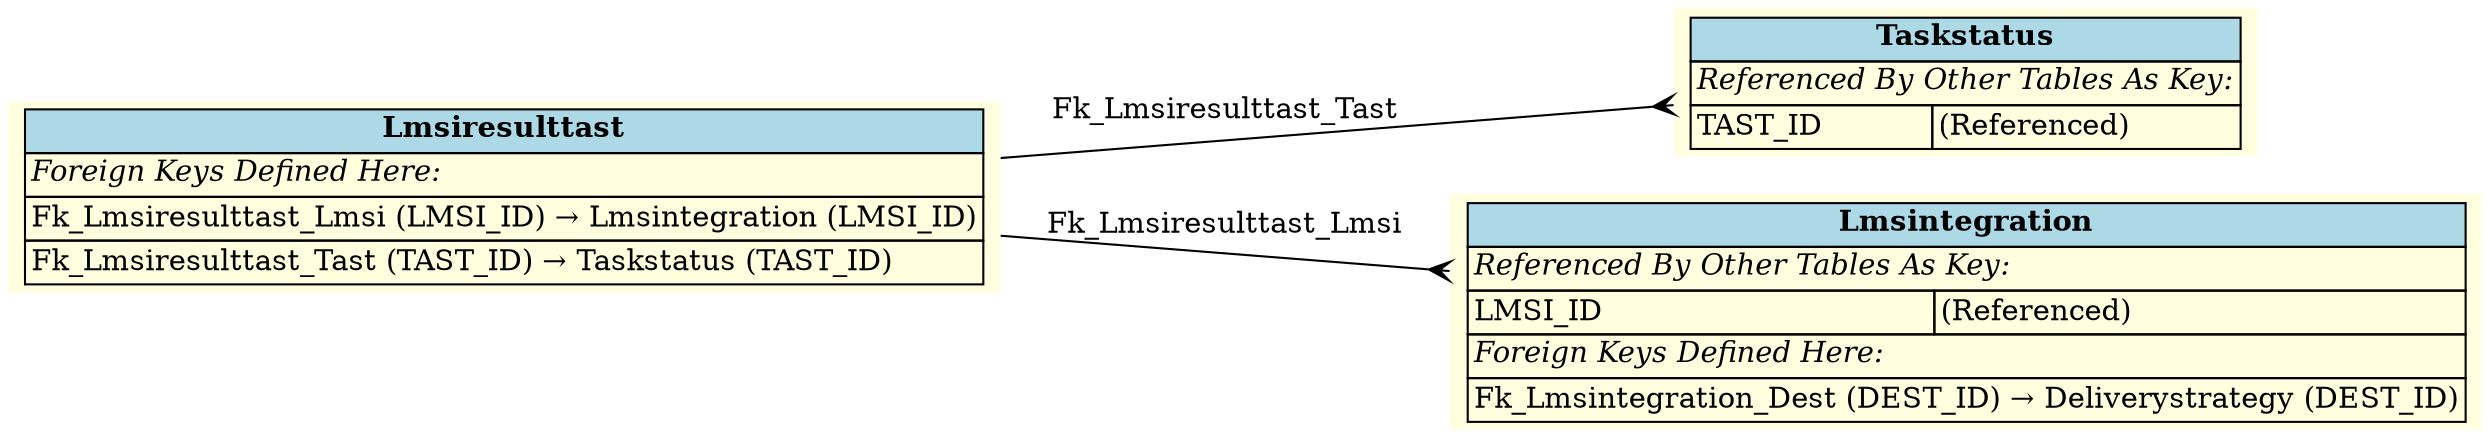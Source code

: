 digraph ERD {
  rankdir=LR;
  node [shape=plaintext, style=filled, fillcolor=lightyellow];
  edge [arrowhead=crow, arrowtail=none, dir=both, labelfontsize=10];

  "Taskstatus" [
    label=<
    <TABLE BORDER="0" CELLBORDER="1" CELLSPACING="0" BGCOLOR="lightyellow">
      <TR><TD COLSPAN="2" BGCOLOR="lightblue"><B>Taskstatus</B></TD></TR>
      <TR><TD COLSPAN="2" ALIGN="LEFT"><I>Referenced By Other Tables As Key:</I></TD></TR>
      <TR><TD ALIGN="LEFT">TAST_ID</TD><TD ALIGN="LEFT">(Referenced)</TD></TR>
    </TABLE>
    >
  ];

  "Lmsiresulttast" [
    label=<
    <TABLE BORDER="0" CELLBORDER="1" CELLSPACING="0" BGCOLOR="lightyellow">
      <TR><TD COLSPAN="2" BGCOLOR="lightblue"><B>Lmsiresulttast</B></TD></TR>
      <TR><TD COLSPAN="2" ALIGN="LEFT"><I>Foreign Keys Defined Here:</I></TD></TR>
      <TR><TD ALIGN="LEFT" COLSPAN="2">Fk_Lmsiresulttast_Lmsi (LMSI_ID) &rarr; Lmsintegration (LMSI_ID)</TD></TR>
      <TR><TD ALIGN="LEFT" COLSPAN="2">Fk_Lmsiresulttast_Tast (TAST_ID) &rarr; Taskstatus (TAST_ID)</TD></TR>
    </TABLE>
    >
  ];

  "Lmsintegration" [
    label=<
    <TABLE BORDER="0" CELLBORDER="1" CELLSPACING="0" BGCOLOR="lightyellow">
      <TR><TD COLSPAN="2" BGCOLOR="lightblue"><B>Lmsintegration</B></TD></TR>
      <TR><TD COLSPAN="2" ALIGN="LEFT"><I>Referenced By Other Tables As Key:</I></TD></TR>
      <TR><TD ALIGN="LEFT">LMSI_ID</TD><TD ALIGN="LEFT">(Referenced)</TD></TR>
      <TR><TD COLSPAN="2" ALIGN="LEFT"><I>Foreign Keys Defined Here:</I></TD></TR>
      <TR><TD ALIGN="LEFT" COLSPAN="2">Fk_Lmsintegration_Dest (DEST_ID) &rarr; Deliverystrategy (DEST_ID)</TD></TR>
    </TABLE>
    >
  ];

  "Lmsiresulttast" -> "Lmsintegration" [label=" Fk_Lmsiresulttast_Lmsi "];
  "Lmsiresulttast" -> "Taskstatus" [label=" Fk_Lmsiresulttast_Tast "];
}
